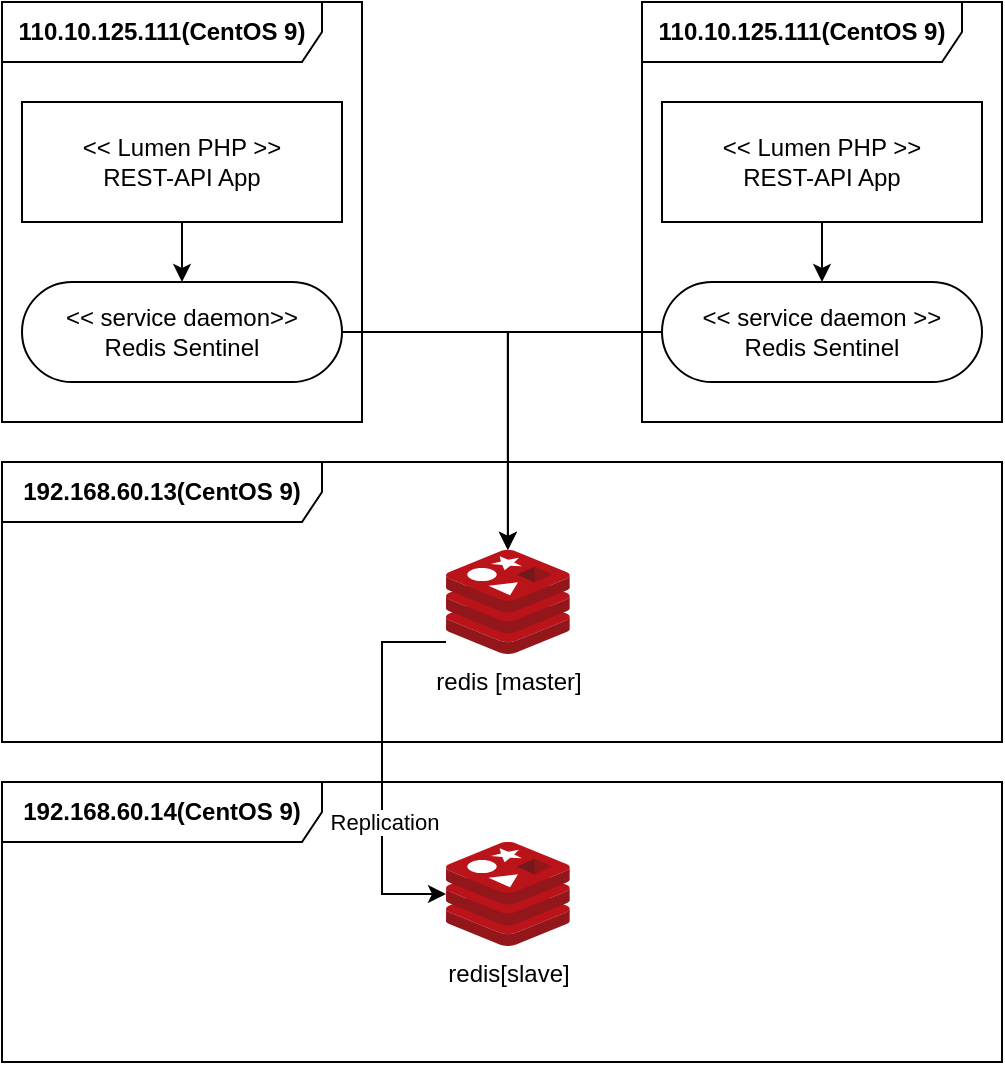 <mxfile version="24.6.2" type="github">
  <diagram name="페이지-1" id="Pn5aXM_OYk8LmlGie384">
    <mxGraphModel dx="1434" dy="761" grid="0" gridSize="10" guides="1" tooltips="1" connect="1" arrows="1" fold="1" page="1" pageScale="1" pageWidth="1169" pageHeight="827" background="#FFFFFF" math="0" shadow="0">
      <root>
        <mxCell id="0" />
        <mxCell id="1" parent="0" />
        <mxCell id="ZmmKUuz6rlgp4hlY3Kx1-10" value="&lt;b&gt;110.10.125.111(CentOS 9)&lt;/b&gt;" style="shape=umlFrame;whiteSpace=wrap;html=1;pointerEvents=0;recursiveResize=0;container=1;collapsible=0;width=160;" parent="1" vertex="1">
          <mxGeometry x="160" y="110" width="180" height="210" as="geometry" />
        </mxCell>
        <mxCell id="ZmmKUuz6rlgp4hlY3Kx1-29" style="edgeStyle=orthogonalEdgeStyle;rounded=0;orthogonalLoop=1;jettySize=auto;html=1;entryX=0.5;entryY=0;entryDx=0;entryDy=0;" parent="ZmmKUuz6rlgp4hlY3Kx1-10" source="ZmmKUuz6rlgp4hlY3Kx1-7" target="ZmmKUuz6rlgp4hlY3Kx1-2" edge="1">
          <mxGeometry relative="1" as="geometry" />
        </mxCell>
        <mxCell id="ZmmKUuz6rlgp4hlY3Kx1-7" value="&amp;lt;&amp;lt; Lumen PHP &amp;gt;&amp;gt;&lt;div&gt;REST-API App&lt;/div&gt;" style="rounded=1;whiteSpace=wrap;html=1;arcSize=0;" parent="ZmmKUuz6rlgp4hlY3Kx1-10" vertex="1">
          <mxGeometry x="10" y="50" width="160" height="60" as="geometry" />
        </mxCell>
        <mxCell id="ZmmKUuz6rlgp4hlY3Kx1-2" value="&amp;lt;&amp;lt; service daemon&amp;gt;&amp;gt;&lt;br&gt;Redis Sentinel" style="rounded=1;whiteSpace=wrap;html=1;arcSize=50;" parent="ZmmKUuz6rlgp4hlY3Kx1-10" vertex="1">
          <mxGeometry x="10" y="140" width="160" height="50" as="geometry" />
        </mxCell>
        <mxCell id="ZmmKUuz6rlgp4hlY3Kx1-14" value="&lt;b&gt;192.168.60.13(CentOS 9)&lt;/b&gt;" style="shape=umlFrame;whiteSpace=wrap;html=1;pointerEvents=0;recursiveResize=0;container=1;collapsible=0;width=160;" parent="1" vertex="1">
          <mxGeometry x="160" y="340" width="500" height="140" as="geometry" />
        </mxCell>
        <mxCell id="ZmmKUuz6rlgp4hlY3Kx1-20" value="redis [master]" style="image;sketch=0;aspect=fixed;html=1;points=[];align=center;fontSize=12;image=img/lib/mscae/Cache_Redis_Product.svg;" parent="ZmmKUuz6rlgp4hlY3Kx1-14" vertex="1">
          <mxGeometry x="222" y="44" width="61.9" height="52" as="geometry" />
        </mxCell>
        <mxCell id="ZmmKUuz6rlgp4hlY3Kx1-18" value="&lt;b&gt;192.168.60.14(CentOS 9)&lt;/b&gt;" style="shape=umlFrame;whiteSpace=wrap;html=1;pointerEvents=0;recursiveResize=0;container=1;collapsible=0;width=160;" parent="1" vertex="1">
          <mxGeometry x="160" y="500" width="500" height="140" as="geometry" />
        </mxCell>
        <mxCell id="ZmmKUuz6rlgp4hlY3Kx1-21" value="redis[slave]" style="image;sketch=0;aspect=fixed;html=1;points=[];align=center;fontSize=12;image=img/lib/mscae/Cache_Redis_Product.svg;" parent="ZmmKUuz6rlgp4hlY3Kx1-18" vertex="1">
          <mxGeometry x="222.0" y="30" width="61.9" height="52" as="geometry" />
        </mxCell>
        <mxCell id="ZmmKUuz6rlgp4hlY3Kx1-25" style="edgeStyle=orthogonalEdgeStyle;rounded=0;orthogonalLoop=1;jettySize=auto;html=1;" parent="1" source="ZmmKUuz6rlgp4hlY3Kx1-20" target="ZmmKUuz6rlgp4hlY3Kx1-21" edge="1">
          <mxGeometry relative="1" as="geometry">
            <mxPoint x="400" y="430" as="sourcePoint" />
            <Array as="points">
              <mxPoint x="350" y="430" />
              <mxPoint x="350" y="556" />
            </Array>
          </mxGeometry>
        </mxCell>
        <mxCell id="ZmmKUuz6rlgp4hlY3Kx1-27" value="Replication" style="edgeLabel;html=1;align=center;verticalAlign=middle;resizable=0;points=[];" parent="ZmmKUuz6rlgp4hlY3Kx1-25" vertex="1" connectable="0">
          <mxGeometry x="0.038" y="-2" relative="1" as="geometry">
            <mxPoint x="3" y="23" as="offset" />
          </mxGeometry>
        </mxCell>
        <mxCell id="ZmmKUuz6rlgp4hlY3Kx1-30" style="edgeStyle=orthogonalEdgeStyle;rounded=0;orthogonalLoop=1;jettySize=auto;html=1;" parent="1" source="ZmmKUuz6rlgp4hlY3Kx1-2" target="ZmmKUuz6rlgp4hlY3Kx1-20" edge="1">
          <mxGeometry relative="1" as="geometry" />
        </mxCell>
        <mxCell id="ZmmKUuz6rlgp4hlY3Kx1-31" value="&lt;b&gt;110.10.125.111(CentOS 9)&lt;/b&gt;" style="shape=umlFrame;whiteSpace=wrap;html=1;pointerEvents=0;recursiveResize=0;container=1;collapsible=0;width=160;" parent="1" vertex="1">
          <mxGeometry x="480" y="110" width="180" height="210" as="geometry" />
        </mxCell>
        <mxCell id="ZmmKUuz6rlgp4hlY3Kx1-32" style="edgeStyle=orthogonalEdgeStyle;rounded=0;orthogonalLoop=1;jettySize=auto;html=1;entryX=0.5;entryY=0;entryDx=0;entryDy=0;" parent="ZmmKUuz6rlgp4hlY3Kx1-31" source="ZmmKUuz6rlgp4hlY3Kx1-33" target="ZmmKUuz6rlgp4hlY3Kx1-34" edge="1">
          <mxGeometry relative="1" as="geometry" />
        </mxCell>
        <mxCell id="ZmmKUuz6rlgp4hlY3Kx1-33" value="&amp;lt;&amp;lt; Lumen PHP &amp;gt;&amp;gt;&lt;div&gt;REST-API App&lt;/div&gt;" style="rounded=1;whiteSpace=wrap;html=1;arcSize=0;" parent="ZmmKUuz6rlgp4hlY3Kx1-31" vertex="1">
          <mxGeometry x="10" y="50" width="160" height="60" as="geometry" />
        </mxCell>
        <mxCell id="ZmmKUuz6rlgp4hlY3Kx1-34" value="&amp;lt;&amp;lt; service daemon &amp;gt;&amp;gt;&lt;br&gt;Redis Sentinel" style="rounded=1;whiteSpace=wrap;html=1;arcSize=50;" parent="ZmmKUuz6rlgp4hlY3Kx1-31" vertex="1">
          <mxGeometry x="10" y="140" width="160" height="50" as="geometry" />
        </mxCell>
        <mxCell id="ZmmKUuz6rlgp4hlY3Kx1-35" style="edgeStyle=orthogonalEdgeStyle;rounded=0;orthogonalLoop=1;jettySize=auto;html=1;" parent="1" source="ZmmKUuz6rlgp4hlY3Kx1-34" target="ZmmKUuz6rlgp4hlY3Kx1-20" edge="1">
          <mxGeometry relative="1" as="geometry" />
        </mxCell>
      </root>
    </mxGraphModel>
  </diagram>
</mxfile>
